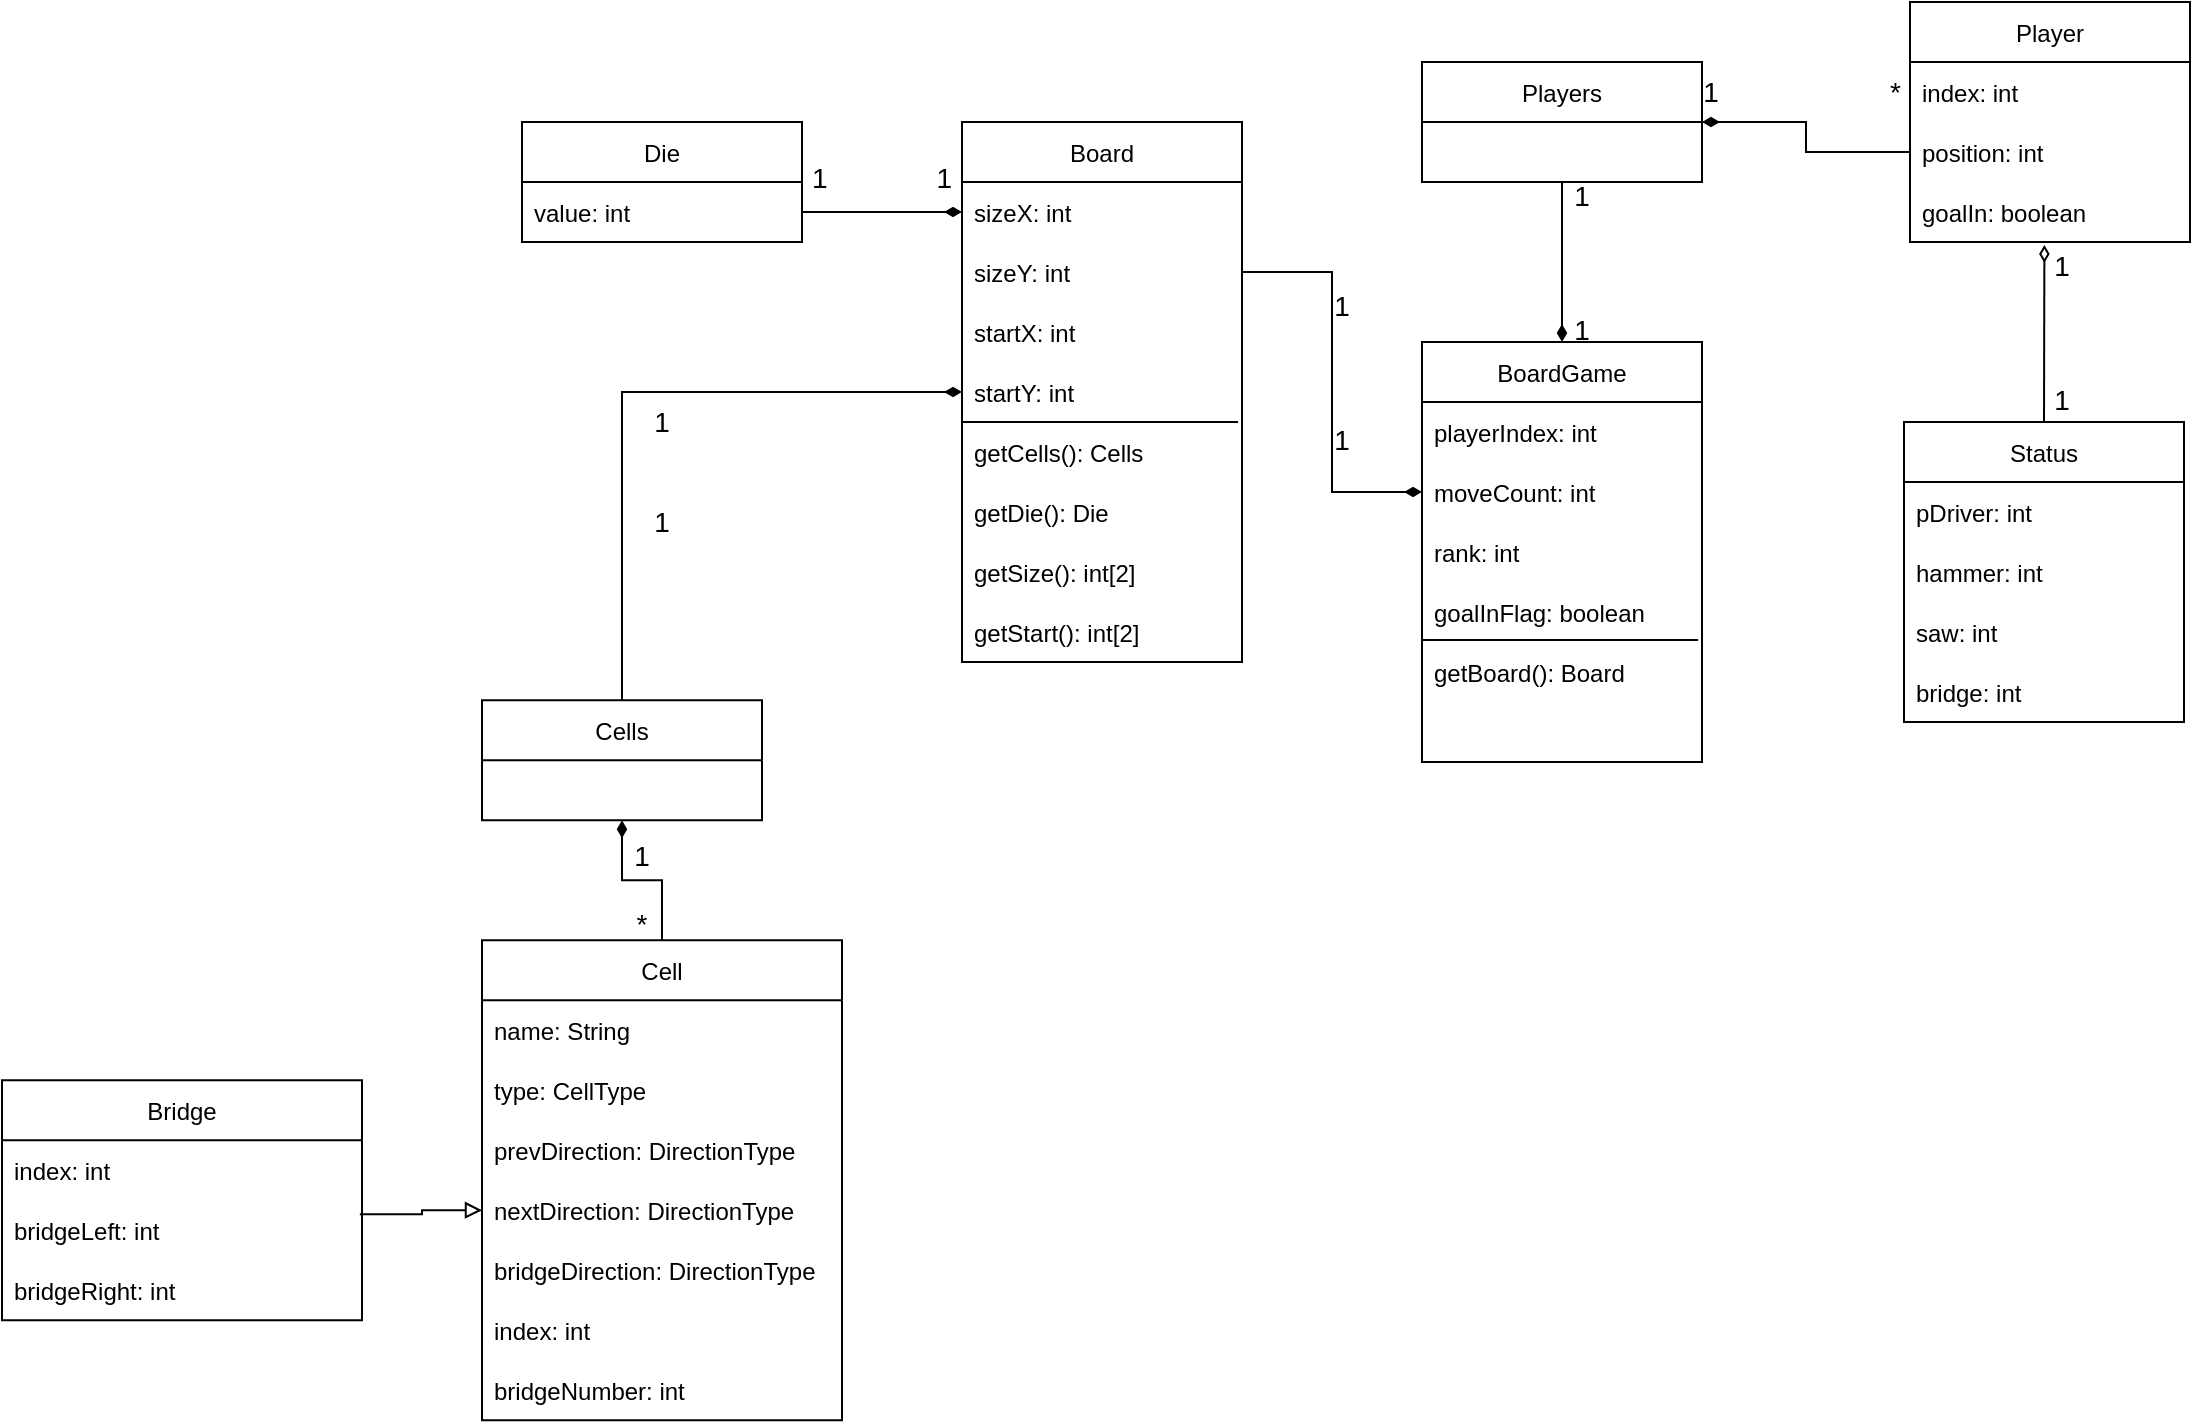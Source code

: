 <mxfile version="15.8.7" type="device"><diagram id="C5RBs43oDa-KdzZeNtuy" name="Page-1"><mxGraphModel dx="2249" dy="762" grid="1" gridSize="10" guides="1" tooltips="1" connect="1" arrows="1" fold="1" page="1" pageScale="1" pageWidth="827" pageHeight="1169" math="0" shadow="0"><root><mxCell id="WIyWlLk6GJQsqaUBKTNV-0"/><mxCell id="WIyWlLk6GJQsqaUBKTNV-1" parent="WIyWlLk6GJQsqaUBKTNV-0"/><mxCell id="0exbAp010tHJEXPG3e9t-0" style="edgeStyle=orthogonalEdgeStyle;rounded=0;orthogonalLoop=1;jettySize=auto;html=1;exitX=0.5;exitY=0;exitDx=0;exitDy=0;entryX=0.5;entryY=1;entryDx=0;entryDy=0;fontSize=14;endArrow=none;endFill=0;startArrow=diamondThin;startFill=1;" parent="WIyWlLk6GJQsqaUBKTNV-1" source="0exbAp010tHJEXPG3e9t-1" target="0exbAp010tHJEXPG3e9t-12" edge="1"><mxGeometry relative="1" as="geometry"/></mxCell><mxCell id="0exbAp010tHJEXPG3e9t-1" value="BoardGame" style="swimlane;fontStyle=0;childLayout=stackLayout;horizontal=1;startSize=30;horizontalStack=0;resizeParent=1;resizeParentMax=0;resizeLast=0;collapsible=1;marginBottom=0;" parent="WIyWlLk6GJQsqaUBKTNV-1" vertex="1"><mxGeometry x="340" y="680" width="140" height="210" as="geometry"/></mxCell><mxCell id="0exbAp010tHJEXPG3e9t-2" value="playerIndex: int" style="text;strokeColor=none;fillColor=none;align=left;verticalAlign=middle;spacingLeft=4;spacingRight=4;overflow=hidden;points=[[0,0.5],[1,0.5]];portConstraint=eastwest;rotatable=0;" parent="0exbAp010tHJEXPG3e9t-1" vertex="1"><mxGeometry y="30" width="140" height="30" as="geometry"/></mxCell><mxCell id="0exbAp010tHJEXPG3e9t-3" value="moveCount: int" style="text;strokeColor=none;fillColor=none;align=left;verticalAlign=middle;spacingLeft=4;spacingRight=4;overflow=hidden;points=[[0,0.5],[1,0.5]];portConstraint=eastwest;rotatable=0;" parent="0exbAp010tHJEXPG3e9t-1" vertex="1"><mxGeometry y="60" width="140" height="30" as="geometry"/></mxCell><mxCell id="0exbAp010tHJEXPG3e9t-4" value="rank: int" style="text;strokeColor=none;fillColor=none;align=left;verticalAlign=middle;spacingLeft=4;spacingRight=4;overflow=hidden;points=[[0,0.5],[1,0.5]];portConstraint=eastwest;rotatable=0;" parent="0exbAp010tHJEXPG3e9t-1" vertex="1"><mxGeometry y="90" width="140" height="30" as="geometry"/></mxCell><mxCell id="0exbAp010tHJEXPG3e9t-5" value="goalInFlag: boolean" style="text;strokeColor=none;fillColor=none;align=left;verticalAlign=middle;spacingLeft=4;spacingRight=4;overflow=hidden;points=[[0,0.5],[1,0.5]];portConstraint=eastwest;rotatable=0;" parent="0exbAp010tHJEXPG3e9t-1" vertex="1"><mxGeometry y="120" width="140" height="30" as="geometry"/></mxCell><mxCell id="ZUOuurxjPQoxT6cS12SJ-10" value="" style="endArrow=none;html=1;rounded=0;entryX=0.986;entryY=0;entryDx=0;entryDy=0;entryPerimeter=0;" edge="1" parent="0exbAp010tHJEXPG3e9t-1"><mxGeometry width="50" height="50" relative="1" as="geometry"><mxPoint y="149" as="sourcePoint"/><mxPoint x="138.04" y="149" as="targetPoint"/></mxGeometry></mxCell><mxCell id="ZUOuurxjPQoxT6cS12SJ-9" value="getBoard(): Board" style="text;strokeColor=none;fillColor=none;align=left;verticalAlign=middle;spacingLeft=4;spacingRight=4;overflow=hidden;points=[[0,0.5],[1,0.5]];portConstraint=eastwest;rotatable=0;" vertex="1" parent="0exbAp010tHJEXPG3e9t-1"><mxGeometry y="150" width="140" height="30" as="geometry"/></mxCell><mxCell id="ZUOuurxjPQoxT6cS12SJ-11" style="text;strokeColor=none;fillColor=none;align=left;verticalAlign=middle;spacingLeft=4;spacingRight=4;overflow=hidden;points=[[0,0.5],[1,0.5]];portConstraint=eastwest;rotatable=0;" vertex="1" parent="0exbAp010tHJEXPG3e9t-1"><mxGeometry y="180" width="140" height="30" as="geometry"/></mxCell><mxCell id="0exbAp010tHJEXPG3e9t-6" value="Board" style="swimlane;fontStyle=0;childLayout=stackLayout;horizontal=1;startSize=30;horizontalStack=0;resizeParent=1;resizeParentMax=0;resizeLast=0;collapsible=1;marginBottom=0;" parent="WIyWlLk6GJQsqaUBKTNV-1" vertex="1"><mxGeometry x="110" y="570" width="140" height="270" as="geometry"/></mxCell><mxCell id="0exbAp010tHJEXPG3e9t-7" value="sizeX: int" style="text;strokeColor=none;fillColor=none;align=left;verticalAlign=middle;spacingLeft=4;spacingRight=4;overflow=hidden;points=[[0,0.5],[1,0.5]];portConstraint=eastwest;rotatable=0;" parent="0exbAp010tHJEXPG3e9t-6" vertex="1"><mxGeometry y="30" width="140" height="30" as="geometry"/></mxCell><mxCell id="0exbAp010tHJEXPG3e9t-8" value="sizeY: int" style="text;strokeColor=none;fillColor=none;align=left;verticalAlign=middle;spacingLeft=4;spacingRight=4;overflow=hidden;points=[[0,0.5],[1,0.5]];portConstraint=eastwest;rotatable=0;" parent="0exbAp010tHJEXPG3e9t-6" vertex="1"><mxGeometry y="60" width="140" height="30" as="geometry"/></mxCell><mxCell id="0exbAp010tHJEXPG3e9t-9" value="startX: int" style="text;strokeColor=none;fillColor=none;align=left;verticalAlign=middle;spacingLeft=4;spacingRight=4;overflow=hidden;points=[[0,0.5],[1,0.5]];portConstraint=eastwest;rotatable=0;" parent="0exbAp010tHJEXPG3e9t-6" vertex="1"><mxGeometry y="90" width="140" height="30" as="geometry"/></mxCell><mxCell id="0exbAp010tHJEXPG3e9t-10" value="startY: int" style="text;strokeColor=none;fillColor=none;align=left;verticalAlign=middle;spacingLeft=4;spacingRight=4;overflow=hidden;points=[[0,0.5],[1,0.5]];portConstraint=eastwest;rotatable=0;" parent="0exbAp010tHJEXPG3e9t-6" vertex="1"><mxGeometry y="120" width="140" height="30" as="geometry"/></mxCell><mxCell id="ZUOuurxjPQoxT6cS12SJ-7" value="getCells(): Cells" style="text;strokeColor=none;fillColor=none;align=left;verticalAlign=middle;spacingLeft=4;spacingRight=4;overflow=hidden;points=[[0,0.5],[1,0.5]];portConstraint=eastwest;rotatable=0;" vertex="1" parent="0exbAp010tHJEXPG3e9t-6"><mxGeometry y="150" width="140" height="30" as="geometry"/></mxCell><mxCell id="ZUOuurxjPQoxT6cS12SJ-6" value="getDie(): Die" style="text;strokeColor=none;fillColor=none;align=left;verticalAlign=middle;spacingLeft=4;spacingRight=4;overflow=hidden;points=[[0,0.5],[1,0.5]];portConstraint=eastwest;rotatable=0;" vertex="1" parent="0exbAp010tHJEXPG3e9t-6"><mxGeometry y="180" width="140" height="30" as="geometry"/></mxCell><mxCell id="ZUOuurxjPQoxT6cS12SJ-5" value="getSize(): int[2]" style="text;strokeColor=none;fillColor=none;align=left;verticalAlign=middle;spacingLeft=4;spacingRight=4;overflow=hidden;points=[[0,0.5],[1,0.5]];portConstraint=eastwest;rotatable=0;" vertex="1" parent="0exbAp010tHJEXPG3e9t-6"><mxGeometry y="210" width="140" height="30" as="geometry"/></mxCell><mxCell id="ZUOuurxjPQoxT6cS12SJ-4" value="getStart(): int[2]" style="text;strokeColor=none;fillColor=none;align=left;verticalAlign=middle;spacingLeft=4;spacingRight=4;overflow=hidden;points=[[0,0.5],[1,0.5]];portConstraint=eastwest;rotatable=0;" vertex="1" parent="0exbAp010tHJEXPG3e9t-6"><mxGeometry y="240" width="140" height="30" as="geometry"/></mxCell><mxCell id="ZUOuurxjPQoxT6cS12SJ-8" value="" style="endArrow=none;html=1;rounded=0;entryX=0.986;entryY=0;entryDx=0;entryDy=0;entryPerimeter=0;" edge="1" parent="0exbAp010tHJEXPG3e9t-6" target="ZUOuurxjPQoxT6cS12SJ-7"><mxGeometry width="50" height="50" relative="1" as="geometry"><mxPoint y="150" as="sourcePoint"/><mxPoint x="220" y="170" as="targetPoint"/></mxGeometry></mxCell><mxCell id="0exbAp010tHJEXPG3e9t-11" style="edgeStyle=orthogonalEdgeStyle;rounded=0;orthogonalLoop=1;jettySize=auto;html=1;exitX=1;exitY=0.5;exitDx=0;exitDy=0;entryX=0;entryY=0.5;entryDx=0;entryDy=0;endArrow=none;endFill=0;startArrow=diamondThin;startFill=1;" parent="WIyWlLk6GJQsqaUBKTNV-1" source="0exbAp010tHJEXPG3e9t-12" target="0exbAp010tHJEXPG3e9t-30" edge="1"><mxGeometry relative="1" as="geometry"/></mxCell><mxCell id="0exbAp010tHJEXPG3e9t-12" value="Players" style="swimlane;fontStyle=0;childLayout=stackLayout;horizontal=1;startSize=30;horizontalStack=0;resizeParent=1;resizeParentMax=0;resizeLast=0;collapsible=1;marginBottom=0;" parent="WIyWlLk6GJQsqaUBKTNV-1" vertex="1"><mxGeometry x="340" y="540" width="140" height="60" as="geometry"/></mxCell><mxCell id="0exbAp010tHJEXPG3e9t-13" style="edgeStyle=orthogonalEdgeStyle;rounded=0;orthogonalLoop=1;jettySize=auto;html=1;exitX=0.5;exitY=0;exitDx=0;exitDy=0;entryX=0;entryY=0.5;entryDx=0;entryDy=0;fontSize=14;endArrow=diamondThin;endFill=1;" parent="WIyWlLk6GJQsqaUBKTNV-1" source="0exbAp010tHJEXPG3e9t-15" target="0exbAp010tHJEXPG3e9t-10" edge="1"><mxGeometry relative="1" as="geometry"><mxPoint x="-59.44" y="790.0" as="targetPoint"/></mxGeometry></mxCell><mxCell id="0exbAp010tHJEXPG3e9t-14" style="edgeStyle=orthogonalEdgeStyle;rounded=0;orthogonalLoop=1;jettySize=auto;html=1;exitX=0.5;exitY=1;exitDx=0;exitDy=0;entryX=0.5;entryY=0;entryDx=0;entryDy=0;fontSize=14;endArrow=none;endFill=0;startArrow=diamondThin;startFill=1;" parent="WIyWlLk6GJQsqaUBKTNV-1" source="0exbAp010tHJEXPG3e9t-15" target="0exbAp010tHJEXPG3e9t-16" edge="1"><mxGeometry relative="1" as="geometry"/></mxCell><mxCell id="0exbAp010tHJEXPG3e9t-15" value="Cells" style="swimlane;fontStyle=0;childLayout=stackLayout;horizontal=1;startSize=30;horizontalStack=0;resizeParent=1;resizeParentMax=0;resizeLast=0;collapsible=1;marginBottom=0;" parent="WIyWlLk6GJQsqaUBKTNV-1" vertex="1"><mxGeometry x="-130" y="859.13" width="140" height="60" as="geometry"/></mxCell><mxCell id="0exbAp010tHJEXPG3e9t-16" value="Cell" style="swimlane;fontStyle=0;childLayout=stackLayout;horizontal=1;startSize=30;horizontalStack=0;resizeParent=1;resizeParentMax=0;resizeLast=0;collapsible=1;marginBottom=0;" parent="WIyWlLk6GJQsqaUBKTNV-1" vertex="1"><mxGeometry x="-130" y="979.13" width="180" height="240" as="geometry"/></mxCell><mxCell id="0exbAp010tHJEXPG3e9t-17" value="name: String" style="text;strokeColor=none;fillColor=none;align=left;verticalAlign=middle;spacingLeft=4;spacingRight=4;overflow=hidden;points=[[0,0.5],[1,0.5]];portConstraint=eastwest;rotatable=0;" parent="0exbAp010tHJEXPG3e9t-16" vertex="1"><mxGeometry y="30" width="180" height="30" as="geometry"/></mxCell><mxCell id="0exbAp010tHJEXPG3e9t-18" value="type: CellType" style="text;strokeColor=none;fillColor=none;align=left;verticalAlign=middle;spacingLeft=4;spacingRight=4;overflow=hidden;points=[[0,0.5],[1,0.5]];portConstraint=eastwest;rotatable=0;" parent="0exbAp010tHJEXPG3e9t-16" vertex="1"><mxGeometry y="60" width="180" height="30" as="geometry"/></mxCell><mxCell id="0exbAp010tHJEXPG3e9t-19" value="prevDirection: DirectionType" style="text;strokeColor=none;fillColor=none;align=left;verticalAlign=middle;spacingLeft=4;spacingRight=4;overflow=hidden;points=[[0,0.5],[1,0.5]];portConstraint=eastwest;rotatable=0;" parent="0exbAp010tHJEXPG3e9t-16" vertex="1"><mxGeometry y="90" width="180" height="30" as="geometry"/></mxCell><mxCell id="0exbAp010tHJEXPG3e9t-42" value="nextDirection: DirectionType" style="text;strokeColor=none;fillColor=none;align=left;verticalAlign=middle;spacingLeft=4;spacingRight=4;overflow=hidden;points=[[0,0.5],[1,0.5]];portConstraint=eastwest;rotatable=0;" parent="0exbAp010tHJEXPG3e9t-16" vertex="1"><mxGeometry y="120" width="180" height="30" as="geometry"/></mxCell><mxCell id="0exbAp010tHJEXPG3e9t-43" value="bridgeDirection: DirectionType" style="text;strokeColor=none;fillColor=none;align=left;verticalAlign=middle;spacingLeft=4;spacingRight=4;overflow=hidden;points=[[0,0.5],[1,0.5]];portConstraint=eastwest;rotatable=0;" parent="0exbAp010tHJEXPG3e9t-16" vertex="1"><mxGeometry y="150" width="180" height="30" as="geometry"/></mxCell><mxCell id="0exbAp010tHJEXPG3e9t-20" value="index: int" style="text;strokeColor=none;fillColor=none;align=left;verticalAlign=middle;spacingLeft=4;spacingRight=4;overflow=hidden;points=[[0,0.5],[1,0.5]];portConstraint=eastwest;rotatable=0;" parent="0exbAp010tHJEXPG3e9t-16" vertex="1"><mxGeometry y="180" width="180" height="30" as="geometry"/></mxCell><mxCell id="0exbAp010tHJEXPG3e9t-46" value="bridgeNumber: int" style="text;strokeColor=none;fillColor=none;align=left;verticalAlign=middle;spacingLeft=4;spacingRight=4;overflow=hidden;points=[[0,0.5],[1,0.5]];portConstraint=eastwest;rotatable=0;" parent="0exbAp010tHJEXPG3e9t-16" vertex="1"><mxGeometry y="210" width="180" height="30" as="geometry"/></mxCell><mxCell id="0exbAp010tHJEXPG3e9t-21" value="Die" style="swimlane;fontStyle=0;childLayout=stackLayout;horizontal=1;startSize=30;horizontalStack=0;resizeParent=1;resizeParentMax=0;resizeLast=0;collapsible=1;marginBottom=0;" parent="WIyWlLk6GJQsqaUBKTNV-1" vertex="1"><mxGeometry x="-110" y="570" width="140" height="60" as="geometry"/></mxCell><mxCell id="0exbAp010tHJEXPG3e9t-22" value="value: int" style="text;strokeColor=none;fillColor=none;align=left;verticalAlign=middle;spacingLeft=4;spacingRight=4;overflow=hidden;points=[[0,0.5],[1,0.5]];portConstraint=eastwest;rotatable=0;" parent="0exbAp010tHJEXPG3e9t-21" vertex="1"><mxGeometry y="30" width="140" height="30" as="geometry"/></mxCell><mxCell id="0exbAp010tHJEXPG3e9t-23" value="Status" style="swimlane;fontStyle=0;childLayout=stackLayout;horizontal=1;startSize=30;horizontalStack=0;resizeParent=1;resizeParentMax=0;resizeLast=0;collapsible=1;marginBottom=0;" parent="WIyWlLk6GJQsqaUBKTNV-1" vertex="1"><mxGeometry x="581" y="720" width="140" height="150" as="geometry"/></mxCell><mxCell id="0exbAp010tHJEXPG3e9t-24" value="pDriver: int" style="text;strokeColor=none;fillColor=none;align=left;verticalAlign=middle;spacingLeft=4;spacingRight=4;overflow=hidden;points=[[0,0.5],[1,0.5]];portConstraint=eastwest;rotatable=0;" parent="0exbAp010tHJEXPG3e9t-23" vertex="1"><mxGeometry y="30" width="140" height="30" as="geometry"/></mxCell><mxCell id="0exbAp010tHJEXPG3e9t-25" value="hammer: int" style="text;strokeColor=none;fillColor=none;align=left;verticalAlign=middle;spacingLeft=4;spacingRight=4;overflow=hidden;points=[[0,0.5],[1,0.5]];portConstraint=eastwest;rotatable=0;" parent="0exbAp010tHJEXPG3e9t-23" vertex="1"><mxGeometry y="60" width="140" height="30" as="geometry"/></mxCell><mxCell id="0exbAp010tHJEXPG3e9t-26" value="saw: int" style="text;strokeColor=none;fillColor=none;align=left;verticalAlign=middle;spacingLeft=4;spacingRight=4;overflow=hidden;points=[[0,0.5],[1,0.5]];portConstraint=eastwest;rotatable=0;" parent="0exbAp010tHJEXPG3e9t-23" vertex="1"><mxGeometry y="90" width="140" height="30" as="geometry"/></mxCell><mxCell id="0exbAp010tHJEXPG3e9t-27" value="bridge: int" style="text;strokeColor=none;fillColor=none;align=left;verticalAlign=middle;spacingLeft=4;spacingRight=4;overflow=hidden;points=[[0,0.5],[1,0.5]];portConstraint=eastwest;rotatable=0;" parent="0exbAp010tHJEXPG3e9t-23" vertex="1"><mxGeometry y="120" width="140" height="30" as="geometry"/></mxCell><mxCell id="0exbAp010tHJEXPG3e9t-28" value="Player" style="swimlane;fontStyle=0;childLayout=stackLayout;horizontal=1;startSize=30;horizontalStack=0;resizeParent=1;resizeParentMax=0;resizeLast=0;collapsible=1;marginBottom=0;" parent="WIyWlLk6GJQsqaUBKTNV-1" vertex="1"><mxGeometry x="584" y="510" width="140" height="120" as="geometry"/></mxCell><mxCell id="0exbAp010tHJEXPG3e9t-29" value="index: int" style="text;strokeColor=none;fillColor=none;align=left;verticalAlign=middle;spacingLeft=4;spacingRight=4;overflow=hidden;points=[[0,0.5],[1,0.5]];portConstraint=eastwest;rotatable=0;" parent="0exbAp010tHJEXPG3e9t-28" vertex="1"><mxGeometry y="30" width="140" height="30" as="geometry"/></mxCell><mxCell id="0exbAp010tHJEXPG3e9t-30" value="position: int" style="text;strokeColor=none;fillColor=none;align=left;verticalAlign=middle;spacingLeft=4;spacingRight=4;overflow=hidden;points=[[0,0.5],[1,0.5]];portConstraint=eastwest;rotatable=0;" parent="0exbAp010tHJEXPG3e9t-28" vertex="1"><mxGeometry y="60" width="140" height="30" as="geometry"/></mxCell><mxCell id="0exbAp010tHJEXPG3e9t-31" value="goalIn: boolean" style="text;strokeColor=none;fillColor=none;align=left;verticalAlign=middle;spacingLeft=4;spacingRight=4;overflow=hidden;points=[[0,0.5],[1,0.5]];portConstraint=eastwest;rotatable=0;" parent="0exbAp010tHJEXPG3e9t-28" vertex="1"><mxGeometry y="90" width="140" height="30" as="geometry"/></mxCell><mxCell id="0exbAp010tHJEXPG3e9t-32" value="" style="endArrow=diamondThin;html=1;rounded=0;entryX=0.48;entryY=1.049;entryDx=0;entryDy=0;entryPerimeter=0;exitX=0.5;exitY=0;exitDx=0;exitDy=0;endFill=0;" parent="WIyWlLk6GJQsqaUBKTNV-1" source="0exbAp010tHJEXPG3e9t-23" edge="1"><mxGeometry width="50" height="50" relative="1" as="geometry"><mxPoint x="580" y="780" as="sourcePoint"/><mxPoint x="651.2" y="631.47" as="targetPoint"/></mxGeometry></mxCell><mxCell id="0exbAp010tHJEXPG3e9t-33" value="1&lt;br style=&quot;font-size: 14px&quot;&gt;&lt;br style=&quot;font-size: 14px&quot;&gt;&lt;br style=&quot;font-size: 14px&quot;&gt;&lt;br style=&quot;font-size: 14px&quot;&gt;1" style="text;html=1;strokeColor=none;fillColor=none;align=center;verticalAlign=middle;whiteSpace=wrap;rounded=0;fontSize=14;" parent="WIyWlLk6GJQsqaUBKTNV-1" vertex="1"><mxGeometry x="630" y="660" width="60" height="30" as="geometry"/></mxCell><mxCell id="0exbAp010tHJEXPG3e9t-34" value="1&amp;nbsp; &amp;nbsp; &amp;nbsp; &amp;nbsp; &amp;nbsp; &amp;nbsp; &amp;nbsp; &amp;nbsp; &amp;nbsp; &amp;nbsp; &amp;nbsp; *" style="text;html=1;strokeColor=none;fillColor=none;align=center;verticalAlign=middle;whiteSpace=wrap;rounded=0;fontSize=14;" parent="WIyWlLk6GJQsqaUBKTNV-1" vertex="1"><mxGeometry x="470" y="540" width="120" height="30" as="geometry"/></mxCell><mxCell id="0exbAp010tHJEXPG3e9t-35" value="1&lt;br style=&quot;font-size: 14px&quot;&gt;&lt;br style=&quot;font-size: 14px&quot;&gt;&lt;br style=&quot;font-size: 14px&quot;&gt;&lt;br style=&quot;font-size: 14px&quot;&gt;1" style="text;html=1;strokeColor=none;fillColor=none;align=center;verticalAlign=middle;whiteSpace=wrap;rounded=0;fontSize=14;" parent="WIyWlLk6GJQsqaUBKTNV-1" vertex="1"><mxGeometry x="390" y="624.5" width="60" height="30" as="geometry"/></mxCell><mxCell id="0exbAp010tHJEXPG3e9t-36" style="edgeStyle=orthogonalEdgeStyle;rounded=0;orthogonalLoop=1;jettySize=auto;html=1;exitX=0;exitY=0.5;exitDx=0;exitDy=0;entryX=1;entryY=0.5;entryDx=0;entryDy=0;fontSize=14;endArrow=none;endFill=0;startArrow=diamondThin;startFill=1;" parent="WIyWlLk6GJQsqaUBKTNV-1" source="0exbAp010tHJEXPG3e9t-3" target="0exbAp010tHJEXPG3e9t-8" edge="1"><mxGeometry relative="1" as="geometry"/></mxCell><mxCell id="0exbAp010tHJEXPG3e9t-37" value="1&lt;br style=&quot;font-size: 14px&quot;&gt;&lt;br style=&quot;font-size: 14px&quot;&gt;&lt;br style=&quot;font-size: 14px&quot;&gt;&lt;br style=&quot;font-size: 14px&quot;&gt;1" style="text;html=1;strokeColor=none;fillColor=none;align=center;verticalAlign=middle;whiteSpace=wrap;rounded=0;fontSize=14;" parent="WIyWlLk6GJQsqaUBKTNV-1" vertex="1"><mxGeometry x="270" y="680" width="60" height="30" as="geometry"/></mxCell><mxCell id="0exbAp010tHJEXPG3e9t-38" style="edgeStyle=orthogonalEdgeStyle;rounded=0;orthogonalLoop=1;jettySize=auto;html=1;exitX=0;exitY=0.5;exitDx=0;exitDy=0;entryX=1;entryY=0.5;entryDx=0;entryDy=0;fontSize=14;endArrow=none;endFill=0;startArrow=diamondThin;startFill=1;" parent="WIyWlLk6GJQsqaUBKTNV-1" source="0exbAp010tHJEXPG3e9t-7" target="0exbAp010tHJEXPG3e9t-22" edge="1"><mxGeometry relative="1" as="geometry"/></mxCell><mxCell id="0exbAp010tHJEXPG3e9t-39" value="1&amp;nbsp; &amp;nbsp; &amp;nbsp; &amp;nbsp; &amp;nbsp; &amp;nbsp; &amp;nbsp; 1" style="text;html=1;strokeColor=none;fillColor=none;align=center;verticalAlign=middle;whiteSpace=wrap;rounded=0;fontSize=14;" parent="WIyWlLk6GJQsqaUBKTNV-1" vertex="1"><mxGeometry x="10" y="583" width="120" height="30" as="geometry"/></mxCell><mxCell id="0exbAp010tHJEXPG3e9t-40" value="1&lt;br style=&quot;font-size: 14px&quot;&gt;&lt;br style=&quot;font-size: 14px&quot;&gt;&lt;br style=&quot;font-size: 14px&quot;&gt;1" style="text;html=1;strokeColor=none;fillColor=none;align=center;verticalAlign=middle;whiteSpace=wrap;rounded=0;fontSize=14;" parent="WIyWlLk6GJQsqaUBKTNV-1" vertex="1"><mxGeometry x="-70" y="730" width="60" height="30" as="geometry"/></mxCell><mxCell id="0exbAp010tHJEXPG3e9t-41" value="1&lt;br style=&quot;font-size: 14px&quot;&gt;&lt;br style=&quot;font-size: 14px&quot;&gt;*" style="text;html=1;strokeColor=none;fillColor=none;align=center;verticalAlign=middle;whiteSpace=wrap;rounded=0;fontSize=14;" parent="WIyWlLk6GJQsqaUBKTNV-1" vertex="1"><mxGeometry x="-80" y="939.13" width="60" height="30" as="geometry"/></mxCell><mxCell id="0exbAp010tHJEXPG3e9t-47" value="Bridge" style="swimlane;fontStyle=0;childLayout=stackLayout;horizontal=1;startSize=30;horizontalStack=0;resizeParent=1;resizeParentMax=0;resizeLast=0;collapsible=1;marginBottom=0;" parent="WIyWlLk6GJQsqaUBKTNV-1" vertex="1"><mxGeometry x="-370" y="1049.13" width="180" height="120" as="geometry"/></mxCell><mxCell id="0exbAp010tHJEXPG3e9t-53" value="index: int" style="text;strokeColor=none;fillColor=none;align=left;verticalAlign=middle;spacingLeft=4;spacingRight=4;overflow=hidden;points=[[0,0.5],[1,0.5]];portConstraint=eastwest;rotatable=0;" parent="0exbAp010tHJEXPG3e9t-47" vertex="1"><mxGeometry y="30" width="180" height="30" as="geometry"/></mxCell><mxCell id="0exbAp010tHJEXPG3e9t-54" value="bridgeLeft: int" style="text;strokeColor=none;fillColor=none;align=left;verticalAlign=middle;spacingLeft=4;spacingRight=4;overflow=hidden;points=[[0,0.5],[1,0.5]];portConstraint=eastwest;rotatable=0;" parent="0exbAp010tHJEXPG3e9t-47" vertex="1"><mxGeometry y="60" width="180" height="30" as="geometry"/></mxCell><mxCell id="0exbAp010tHJEXPG3e9t-56" value="bridgeRight: int" style="text;strokeColor=none;fillColor=none;align=left;verticalAlign=middle;spacingLeft=4;spacingRight=4;overflow=hidden;points=[[0,0.5],[1,0.5]];portConstraint=eastwest;rotatable=0;" parent="0exbAp010tHJEXPG3e9t-47" vertex="1"><mxGeometry y="90" width="180" height="30" as="geometry"/></mxCell><mxCell id="0exbAp010tHJEXPG3e9t-55" style="edgeStyle=orthogonalEdgeStyle;rounded=0;orthogonalLoop=1;jettySize=auto;html=1;exitX=0.994;exitY=0.233;exitDx=0;exitDy=0;entryX=0;entryY=0.5;entryDx=0;entryDy=0;endArrow=block;endFill=0;exitPerimeter=0;" parent="WIyWlLk6GJQsqaUBKTNV-1" source="0exbAp010tHJEXPG3e9t-54" target="0exbAp010tHJEXPG3e9t-42" edge="1"><mxGeometry relative="1" as="geometry"><mxPoint x="-190" y="1024.13" as="sourcePoint"/></mxGeometry></mxCell></root></mxGraphModel></diagram></mxfile>